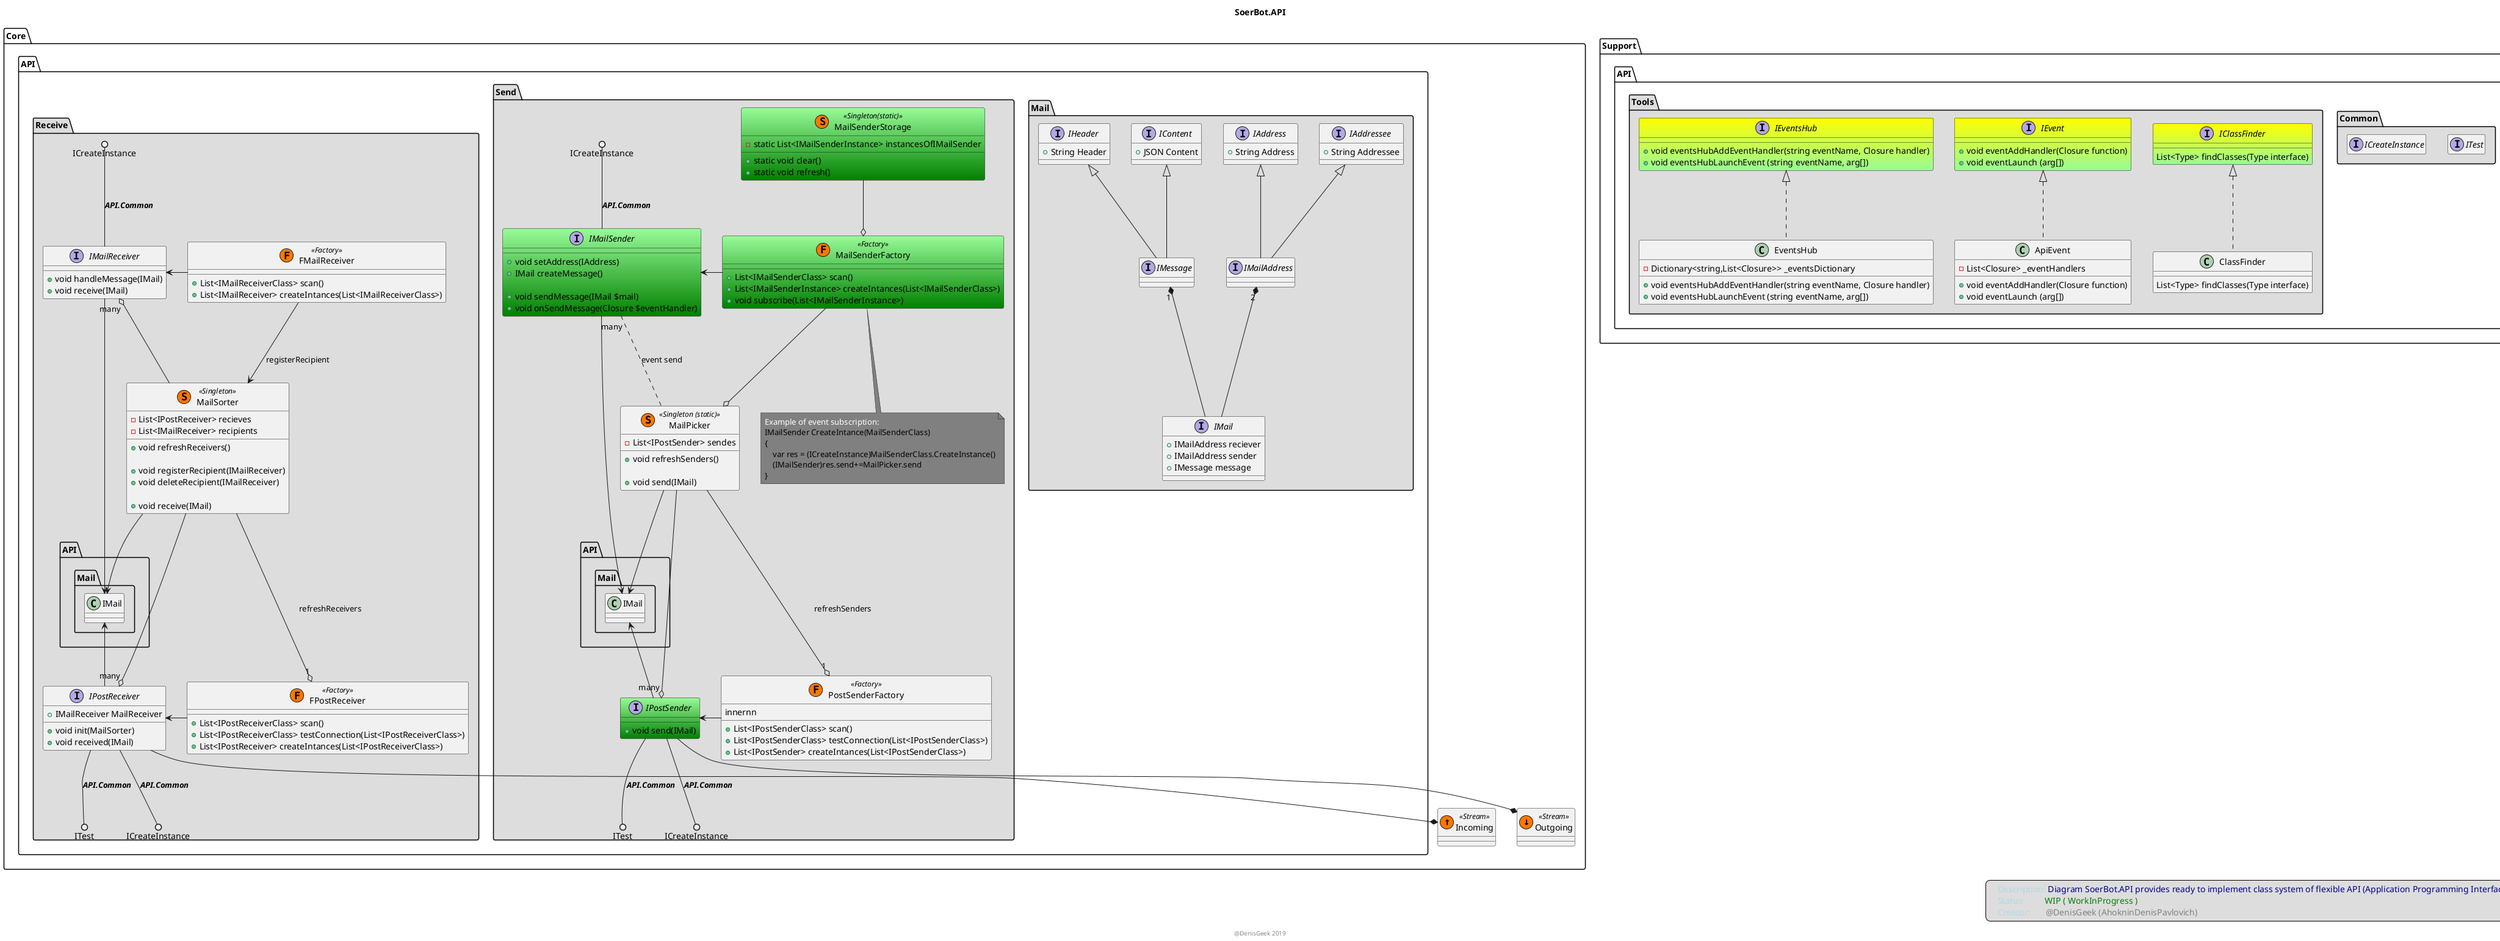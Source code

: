 @startuml
' icons: http://plantuml.com/ru/stdlib

' // picture scale
scale 1 

' // to change graphic modifiers to symbol
' skinparam classAttributeIconSize 0
title SoerBot.API

' left header
' <font color=lightblue>    Description:</font> <font color=darkBlue>Diagram SoerBot.API provides ready to implement class system of flexible API (Application Programming Interface)</font>
' <font color=lightblue>    Status:        </font> <font color=green>WIP ( WorkInProgress )</font>
' <font color=lightblue>    Creator:      </font> <font color=grey>@DenisGeek (AhokninDenisPavlovich)</font>
' endheader

center footer @DenisGeek 2019

legend Right
    <font color=lightblue>    Description:</font> <font color=darkBlue>Diagram SoerBot.API provides ready to implement class system of flexible API (Application Programming Interface)</font>
    <font color=lightblue>    Status:        </font> <font color=green>WIP ( WorkInProgress )</font>
    <font color=lightblue>    Creator:      </font> <font color=grey>@DenisGeek (AhokninDenisPavlovich)</font>
endlegend

package Support {
    
    namespace API.Common #DDDDDD {
        hide members

        interface ITest
        {
            bool Test();
        }
        interface ICreateInstance
        {
            object CreateInstance();
        }

        ' interface IMailHandler
        ' {
        ' }
        ' interface IPostHandler
        ' {
        ' }

        ' ITest --|> IPostHandler 
        ' ICreateInstance  --|> IPostHandler
        ' ICreateInstance <|-- IMailHandler

    }

    namespace API.Tools #DDDDDD {
        ' hide members

        interface IClassFinder #yellow-PaleGreen
        {
            List<Type> findClasses(Type interface)
        }
        class ClassFinder
        {
            List<Type> findClasses(Type interface)
        }
        IClassFinder<|..ClassFinder

        interface IEvent #yellow-PaleGreen
        {
            + void eventAddHandler(Closure function)
            + void eventLaunch (arg[])
        }
        class ApiEvent
        {
            - List<Closure> _eventHandlers
            + void eventAddHandler(Closure function)
            + void eventLaunch (arg[])
        }
        IEvent<|..ApiEvent

        interface IEventsHub #yellow-PaleGreen
        {
            + void eventsHubAddEventHandler(string eventName, Closure handler)
            + void eventsHubLaunchEvent (string eventName, arg[])
        }
        class EventsHub
        {
            - Dictionary<string,List<Closure>> _eventsDictionary
            + void eventsHubAddEventHandler(string eventName, Closure handler)
            + void eventsHubLaunchEvent (string eventName, arg[])
        }
        IEventsHub<|..EventsHub

        ' class InstanceCreator
        ' {
        '     List<Type> findClasses(Type interface)
        ' }

        ' interface IMailHandler
        ' {
        ' }
        ' IMailHandler <|-- IMailReceiver
        ' IMailHandler <|-- IMailSender
        ' interface IPostHandler
        ' {
        ' }
        ' IPostReceiver --|> IPostHandler 
        ' IPostSender  --|> IPostHandler

    }
}

package Core 
{
    ' hide members

    ' hide API.Mail
    namespace API.Mail #DDDDDD {
        ' hide members

        IMailAddress "2" *-- IMail
        IMessage "1" *-- IMail

        IContent <|-- IMessage
        IHeader <|-- IMessage
        IAddressee <|-- IMailAddress
        IAddress <|-- IMailAddress

        interface IAddress
        {
            + String Address 
        }
        interface IAddressee
        {
            + String Addressee
        } 

        interface IMailAddress
        {
        }

        interface IHeader
        {
            + String Header 
        }
        interface IContent
        {
            + JSON Content
        }
        interface IMessage
        {
        }
        interface IMail
        {
            + IMailAddress reciever
            + IMailAddress sender
            + IMessage message
        }
    }

    namespace API.Send #DDDDDD {
        ' hide members

        interface IMailSender #PaleGreen-Green
        {
            + void setAddress(IAddress)
            + IMail createMessage()

            + void sendMessage(IMail $mail)
            + void onSendMessage(Closure $eventHandler)
        }
                
        class MailSenderFactory << (F,#FF7700) Factory >> #PaleGreen-Green
        {
            + List<IMailSenderClass> scan()
            + List<IMailSenderInstance> createIntances(List<IMailSenderClass>)
            + void subscribe(List<IMailSenderInstance>)
        }
        note bottom of MailSenderFactory #grey
            <color:white>Example of event subscription:</color>
            IMailSender CreateIntance(MailSenderClass)
            {
                var res = (ICreateInstance)MailSenderClass.CreateInstance()
                (IMailSender)res.send+=MailPicker.send
            }
        end note
        class MailSenderStorage << (S,#FF7700) Singleton(static) >> #PaleGreen-Green
        {
            -static List<IMailSenderInstance> instancesOfIMailSender
            +static void clear()
            +static void refresh()
        }
        MailSenderStorage --o MailSenderFactory

        class MailPicker << (S,#FF7700) Singleton (static) >>
        {
            - List<IPostSender> sendes
            + void refreshSenders()

            + void send(IMail)
        }
        interface IPostSender #PaleGreen-Green
        {
            + void send(IMail)
        }

        class PostSenderFactory << (F,#FF7700) Factory >>
        {
            innernn
            + List<IPostSenderClass> scan()
            + List<IPostSenderClass> testConnection(List<IPostSenderClass>)
            + List<IPostSender> createIntances(List<IPostSenderClass>)
        }
        ' MailHendler<--IMailSender
        MailSenderFactory --o MailPicker
        MailSenderFactory -> IMailSender
        ICreateInstance ()-- IMailSender :<b><i>API.Common
        ' IEventsHub ()-- IMailSender :<b><i>API.Tools
        IMailSender --> API.Mail.IMail
        IMailSender "many" .. MailPicker :event send
        MailPicker --> API.Mail.IMail
        MailPicker --o "1" PostSenderFactory :refreshSenders
        MailPicker --o "many" IPostSender
        API.Mail.IMail <-- IPostSender
        IPostSender <- PostSenderFactory
        IPostSender --() ITest :<b><i>API.Common
        IPostSender --() ICreateInstance:<b><i>API.Common
    }
    class Outgoing << (↓,#FF7700) Stream >>
    API.Send.IPostSender--* Outgoing

    ' hide API.Receive
    namespace API.Receive #DDDDDD {
        ' hide members

        interface IMailReceiver
        {
            + void handleMessage(IMail)
            + void receive(IMail)
        }
        class MailSorter << (S,#FF7700) Singleton >>
        {
            - List<IPostReceiver> recieves
            - List<IMailReceiver> recipients
            + void refreshReceivers()
    
            + void registerRecipient(IMailReceiver)
            + void deleteRecipient(IMailReceiver)

           + void receive(IMail)
        }
        interface IPostReceiver
        {
            + IMailReceiver MailReceiver
            + void init(MailSorter)
            + void received(IMail)
        }
        class FMailReceiver << (F,#FF7700) Factory >>
        {
            + List<IMailReceiverClass> scan()
            + List<IMailReceiver> createIntances(List<IMailReceiverClass>)
        }
        class FPostReceiver << (F,#FF7700) Factory >>
        {
            + List<IPostReceiverClass> scan()
            + List<IPostReceiverClass> testConnection(List<IPostReceiverClass>)
            + List<IPostReceiver> createIntances(List<IPostReceiverClass>)
        }
        FMailReceiver --> MailSorter : registerRecipient
        ICreateInstance ()-- IMailReceiver :<b><i>API.Common
        IMailReceiver <- FMailReceiver
        IMailReceiver --> API.Mail.IMail
        IMailReceiver "many" o-- MailSorter
        MailSorter --> API.Mail.IMail
        MailSorter --o "1" FPostReceiver : refreshReceivers
        MailSorter --o "many" IPostReceiver
        API.Mail.IMail <-- IPostReceiver
        IPostReceiver <- FPostReceiver
        IPostReceiver --() ITest :<b><i>API.Common
        IPostReceiver --() ICreateInstance:<b><i>API.Common
    }
    class Incoming << (↑,#FF7700) Stream >>
    API.Receive.IPostReceiver--* Incoming
}










@enduml